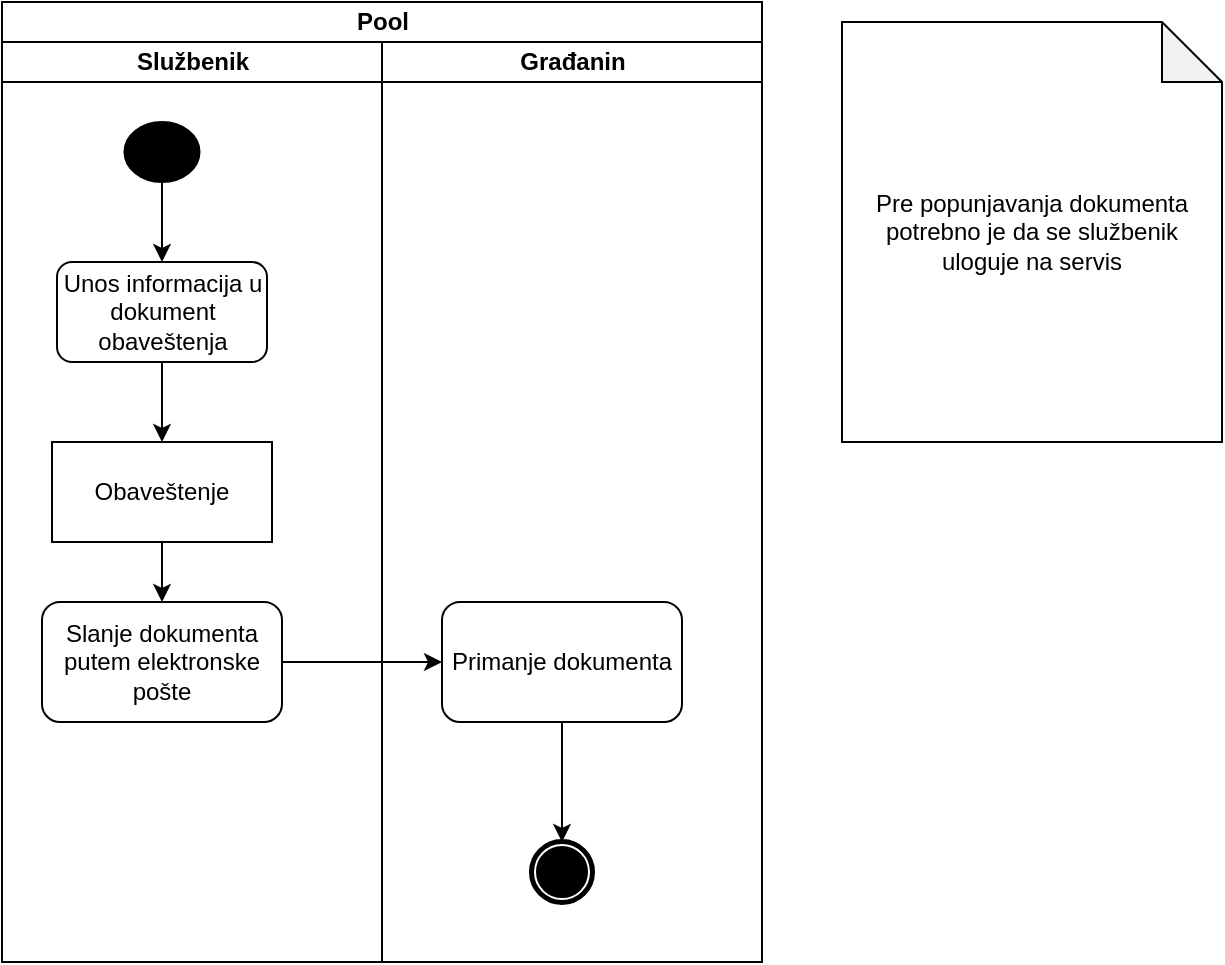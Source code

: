 <mxfile version="14.1.9" type="device"><diagram id="prtHgNgQTEPvFCAcTncT" name="Page-1"><mxGraphModel dx="1221" dy="645" grid="1" gridSize="10" guides="1" tooltips="1" connect="1" arrows="1" fold="1" page="1" pageScale="1" pageWidth="827" pageHeight="1169" math="0" shadow="0"><root><mxCell id="0"/><mxCell id="1" parent="0"/><mxCell id="qye4AP_ZwdqXyWDCApQE-2" value="Pool" style="swimlane;html=1;childLayout=stackLayout;resizeParent=1;resizeParentMax=0;startSize=20;" vertex="1" parent="1"><mxGeometry x="180" y="60" width="380" height="480" as="geometry"/></mxCell><mxCell id="qye4AP_ZwdqXyWDCApQE-3" value="Službenik" style="swimlane;html=1;startSize=20;align=center;labelBorderColor=none;" vertex="1" parent="qye4AP_ZwdqXyWDCApQE-2"><mxGeometry y="20" width="190" height="460" as="geometry"><mxRectangle y="20" width="30" height="460" as="alternateBounds"/></mxGeometry></mxCell><mxCell id="qye4AP_ZwdqXyWDCApQE-14" style="edgeStyle=orthogonalEdgeStyle;rounded=0;orthogonalLoop=1;jettySize=auto;html=1;exitX=0.5;exitY=1;exitDx=0;exitDy=0;entryX=0.5;entryY=0;entryDx=0;entryDy=0;" edge="1" parent="qye4AP_ZwdqXyWDCApQE-3" source="qye4AP_ZwdqXyWDCApQE-8" target="qye4AP_ZwdqXyWDCApQE-9"><mxGeometry relative="1" as="geometry"/></mxCell><mxCell id="qye4AP_ZwdqXyWDCApQE-8" value="" style="shape=mxgraph.bpmn.shape;html=1;verticalLabelPosition=bottom;labelBackgroundColor=#000000;verticalAlign=top;align=center;perimeter=ellipsePerimeter;outlineConnect=0;outline=standard;symbol=general;fillColor=#000000;" vertex="1" parent="qye4AP_ZwdqXyWDCApQE-3"><mxGeometry x="61.25" y="40" width="37.5" height="30" as="geometry"/></mxCell><mxCell id="qye4AP_ZwdqXyWDCApQE-16" style="edgeStyle=orthogonalEdgeStyle;rounded=0;orthogonalLoop=1;jettySize=auto;html=1;" edge="1" parent="qye4AP_ZwdqXyWDCApQE-3" source="qye4AP_ZwdqXyWDCApQE-9" target="qye4AP_ZwdqXyWDCApQE-15"><mxGeometry relative="1" as="geometry"/></mxCell><mxCell id="qye4AP_ZwdqXyWDCApQE-9" value="Unos informacija u dokument obaveštenja" style="rounded=1;whiteSpace=wrap;html=1;align=center;fillColor=#FFFFFF;" vertex="1" parent="qye4AP_ZwdqXyWDCApQE-3"><mxGeometry x="27.5" y="110" width="105" height="50" as="geometry"/></mxCell><mxCell id="qye4AP_ZwdqXyWDCApQE-18" style="edgeStyle=orthogonalEdgeStyle;rounded=0;orthogonalLoop=1;jettySize=auto;html=1;entryX=0.5;entryY=0;entryDx=0;entryDy=0;" edge="1" parent="qye4AP_ZwdqXyWDCApQE-3" source="qye4AP_ZwdqXyWDCApQE-15" target="qye4AP_ZwdqXyWDCApQE-17"><mxGeometry relative="1" as="geometry"/></mxCell><mxCell id="qye4AP_ZwdqXyWDCApQE-15" value="Obaveštenje" style="rounded=0;whiteSpace=wrap;html=1;fillColor=#FFFFFF;align=center;" vertex="1" parent="qye4AP_ZwdqXyWDCApQE-3"><mxGeometry x="25" y="200" width="110" height="50" as="geometry"/></mxCell><mxCell id="qye4AP_ZwdqXyWDCApQE-17" value="Slanje dokumenta putem elektronske pošte" style="rounded=1;whiteSpace=wrap;html=1;fillColor=#FFFFFF;align=center;" vertex="1" parent="qye4AP_ZwdqXyWDCApQE-3"><mxGeometry x="20" y="280" width="120" height="60" as="geometry"/></mxCell><mxCell id="qye4AP_ZwdqXyWDCApQE-4" value="Građanin" style="swimlane;html=1;startSize=20;" vertex="1" parent="qye4AP_ZwdqXyWDCApQE-2"><mxGeometry x="190" y="20" width="190" height="460" as="geometry"/></mxCell><mxCell id="qye4AP_ZwdqXyWDCApQE-6" value="" style="shape=mxgraph.bpmn.shape;html=1;verticalLabelPosition=bottom;labelBackgroundColor=#ffffff;verticalAlign=top;align=center;perimeter=ellipsePerimeter;outlineConnect=0;outline=end;symbol=terminate;" vertex="1" parent="qye4AP_ZwdqXyWDCApQE-4"><mxGeometry x="75" y="400" width="30" height="30" as="geometry"/></mxCell><mxCell id="qye4AP_ZwdqXyWDCApQE-22" style="edgeStyle=orthogonalEdgeStyle;rounded=0;orthogonalLoop=1;jettySize=auto;html=1;entryX=0.5;entryY=0;entryDx=0;entryDy=0;" edge="1" parent="qye4AP_ZwdqXyWDCApQE-4" source="qye4AP_ZwdqXyWDCApQE-20" target="qye4AP_ZwdqXyWDCApQE-6"><mxGeometry relative="1" as="geometry"/></mxCell><mxCell id="qye4AP_ZwdqXyWDCApQE-20" value="Primanje dokumenta" style="rounded=1;whiteSpace=wrap;html=1;fillColor=#FFFFFF;align=center;" vertex="1" parent="qye4AP_ZwdqXyWDCApQE-4"><mxGeometry x="30" y="280" width="120" height="60" as="geometry"/></mxCell><mxCell id="qye4AP_ZwdqXyWDCApQE-21" style="edgeStyle=orthogonalEdgeStyle;rounded=0;orthogonalLoop=1;jettySize=auto;html=1;exitX=1;exitY=0.5;exitDx=0;exitDy=0;entryX=0;entryY=0.5;entryDx=0;entryDy=0;" edge="1" parent="qye4AP_ZwdqXyWDCApQE-2" source="qye4AP_ZwdqXyWDCApQE-17" target="qye4AP_ZwdqXyWDCApQE-20"><mxGeometry relative="1" as="geometry"/></mxCell><mxCell id="qye4AP_ZwdqXyWDCApQE-25" value="Pre popunjavanja dokumenta potrebno je da se službenik uloguje na servis" style="shape=note;whiteSpace=wrap;html=1;backgroundOutline=1;darkOpacity=0.05;fillColor=#FFFFFF;align=center;" vertex="1" parent="1"><mxGeometry x="600" y="70" width="190" height="210" as="geometry"/></mxCell></root></mxGraphModel></diagram></mxfile>